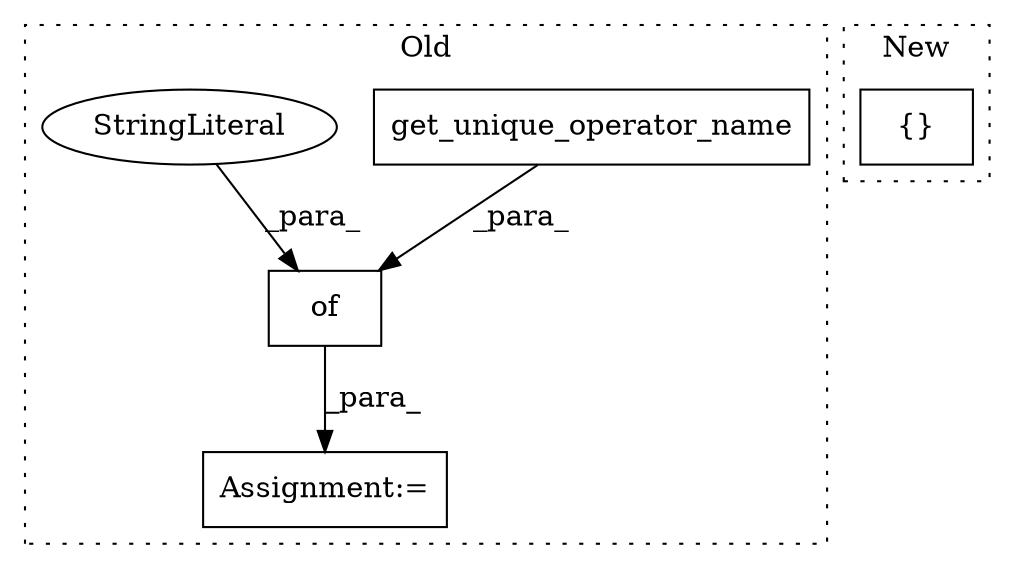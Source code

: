 digraph G {
subgraph cluster0 {
1 [label="get_unique_operator_name" a="32" s="327,359" l="25,1" shape="box"];
3 [label="of" a="32" s="376,433" l="3,1" shape="box"];
4 [label="StringLiteral" a="45" s="394" l="7" shape="ellipse"];
5 [label="Assignment:=" a="7" s="371" l="1" shape="box"];
label = "Old";
style="dotted";
}
subgraph cluster1 {
2 [label="{}" a="4" s="598,644" l="1,1" shape="box"];
label = "New";
style="dotted";
}
1 -> 3 [label="_para_"];
3 -> 5 [label="_para_"];
4 -> 3 [label="_para_"];
}